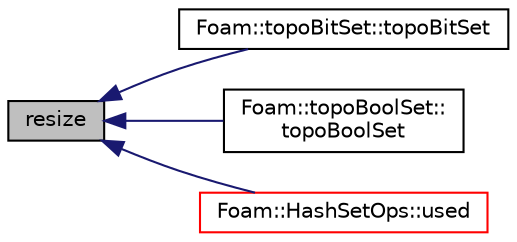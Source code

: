 digraph "resize"
{
  bgcolor="transparent";
  edge [fontname="Helvetica",fontsize="10",labelfontname="Helvetica",labelfontsize="10"];
  node [fontname="Helvetica",fontsize="10",shape=record];
  rankdir="LR";
  Node1 [label="resize",height=0.2,width=0.4,color="black", fillcolor="grey75", style="filled" fontcolor="black"];
  Node1 -> Node2 [dir="back",color="midnightblue",fontsize="10",style="solid",fontname="Helvetica"];
  Node2 [label="Foam::topoBitSet::topoBitSet",height=0.2,width=0.4,color="black",URL="$classFoam_1_1topoBitSet.html#ae525017f804431a236e79fb1de59785c",tooltip="Copy construct with bitset values, size elements. "];
  Node1 -> Node3 [dir="back",color="midnightblue",fontsize="10",style="solid",fontname="Helvetica"];
  Node3 [label="Foam::topoBoolSet::\ltopoBoolSet",height=0.2,width=0.4,color="black",URL="$classFoam_1_1topoBoolSet.html#ae12fd3a4966aa56eb2cf0b030cea3a86",tooltip="Copy construct with list values, size elements. "];
  Node1 -> Node4 [dir="back",color="midnightblue",fontsize="10",style="solid",fontname="Helvetica"];
  Node4 [label="Foam::HashSetOps::used",height=0.2,width=0.4,color="red",URL="$namespaceFoam_1_1HashSetOps.html#a00c813a6833249384ff5de5943968691",tooltip="Convert a bitset to a labelHashSet of the indices used. "];
}
